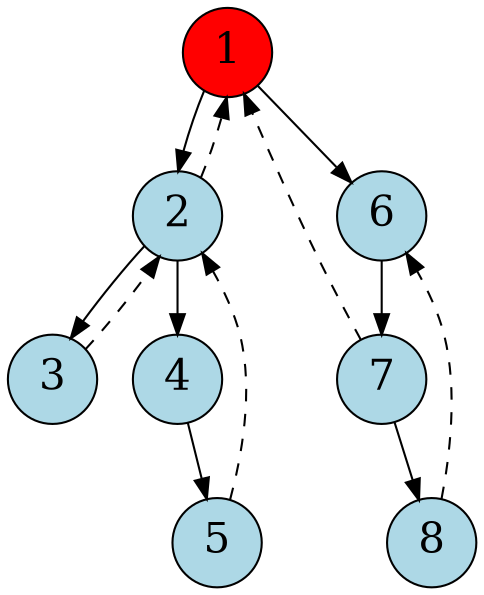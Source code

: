 // Per compilar dot -Tpng <nomfitxer.dot> nomfitxer.png

digraph G {
    node [shape=circle, style=filled, fillcolor=lightblue, fontsize=20, fontcolor=black]

    1 [fillcolor=red]

    1 -> 2;
    1 -> 6;
    2 -> 3;
    2 -> 4;
    4 -> 5;
    6 -> 7;
    7 -> 8;

    3 -> 2 [style=dashed];
    5 -> 2 [style=dashed];
    2 -> 1 [style=dashed];
    8 -> 6 [style=dashed];
    7 -> 1 [style=dashed];
}
